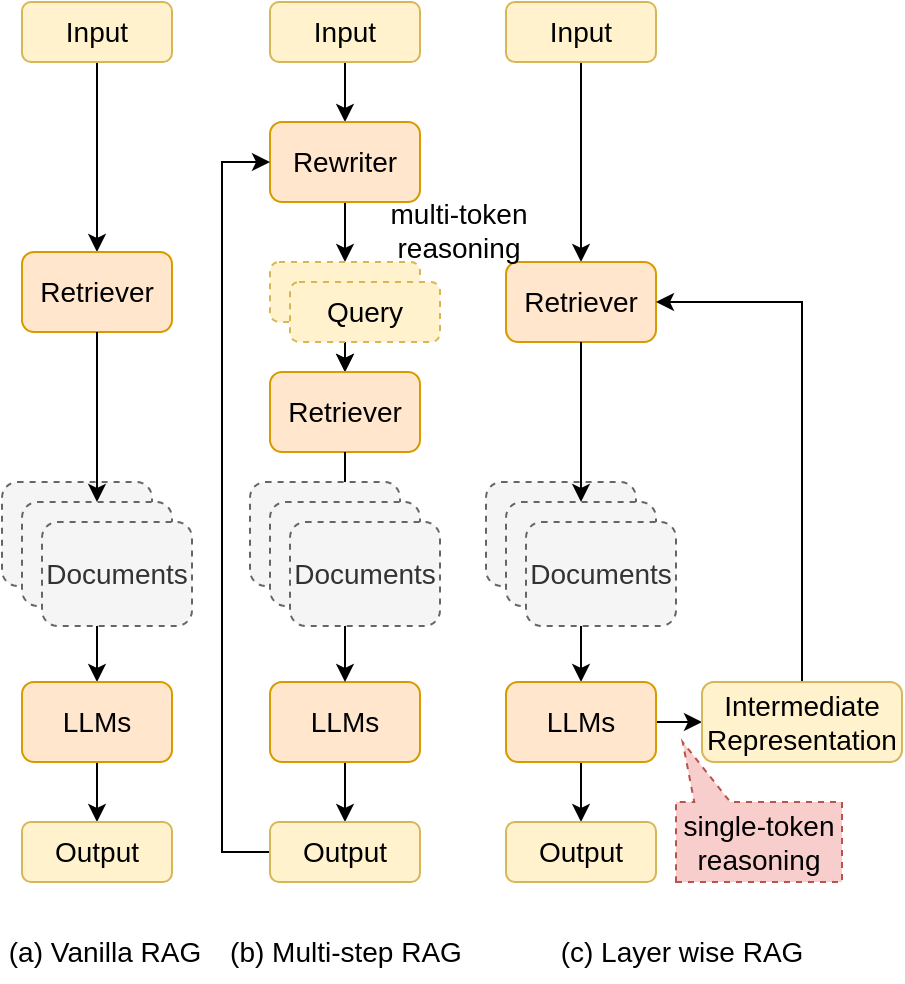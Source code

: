 <mxfile version="25.0.3">
  <diagram name="第 1 页" id="qDqMGGCv3PbkaUbB1aa6">
    <mxGraphModel dx="1434" dy="738" grid="1" gridSize="10" guides="1" tooltips="1" connect="1" arrows="1" fold="1" page="1" pageScale="1" pageWidth="827" pageHeight="1169" math="0" shadow="0">
      <root>
        <mxCell id="0" />
        <mxCell id="1" parent="0" />
        <mxCell id="nXA_iJxp7kX-uLhlYY8G-10" value="" style="edgeStyle=orthogonalEdgeStyle;rounded=0;orthogonalLoop=1;jettySize=auto;html=1;fontSize=14;" edge="1" parent="1" source="nXA_iJxp7kX-uLhlYY8G-2" target="nXA_iJxp7kX-uLhlYY8G-3">
          <mxGeometry relative="1" as="geometry" />
        </mxCell>
        <mxCell id="nXA_iJxp7kX-uLhlYY8G-2" value="Input" style="rounded=1;whiteSpace=wrap;html=1;fontSize=14;fillColor=#fff2cc;strokeColor=#d6b656;" vertex="1" parent="1">
          <mxGeometry x="140" y="360" width="75" height="30" as="geometry" />
        </mxCell>
        <mxCell id="nXA_iJxp7kX-uLhlYY8G-3" value="Retriever" style="rounded=1;whiteSpace=wrap;html=1;fontSize=14;fillColor=#ffe6cc;strokeColor=#d79b00;" vertex="1" parent="1">
          <mxGeometry x="140" y="485" width="75" height="40" as="geometry" />
        </mxCell>
        <mxCell id="nXA_iJxp7kX-uLhlYY8G-4" value="" style="rounded=1;whiteSpace=wrap;html=1;dashed=1;fillColor=#f5f5f5;strokeColor=#666666;fontSize=14;fontColor=#333333;" vertex="1" parent="1">
          <mxGeometry x="130" y="600" width="75" height="52" as="geometry" />
        </mxCell>
        <mxCell id="nXA_iJxp7kX-uLhlYY8G-12" style="edgeStyle=orthogonalEdgeStyle;rounded=0;orthogonalLoop=1;jettySize=auto;html=1;entryX=0.5;entryY=0;entryDx=0;entryDy=0;fontSize=14;" edge="1" parent="1" source="nXA_iJxp7kX-uLhlYY8G-5" target="nXA_iJxp7kX-uLhlYY8G-7">
          <mxGeometry relative="1" as="geometry" />
        </mxCell>
        <mxCell id="nXA_iJxp7kX-uLhlYY8G-5" value="" style="rounded=1;whiteSpace=wrap;html=1;dashed=1;fillColor=#f5f5f5;strokeColor=#666666;fontSize=14;fontColor=#333333;" vertex="1" parent="1">
          <mxGeometry x="140" y="610" width="75" height="52" as="geometry" />
        </mxCell>
        <mxCell id="nXA_iJxp7kX-uLhlYY8G-6" value="Documents" style="rounded=1;whiteSpace=wrap;html=1;dashed=1;fillColor=#f5f5f5;strokeColor=#666666;fontSize=14;fontColor=#333333;" vertex="1" parent="1">
          <mxGeometry x="150" y="620" width="75" height="52" as="geometry" />
        </mxCell>
        <mxCell id="nXA_iJxp7kX-uLhlYY8G-16" value="" style="edgeStyle=orthogonalEdgeStyle;rounded=0;orthogonalLoop=1;jettySize=auto;html=1;fontSize=14;" edge="1" parent="1" source="nXA_iJxp7kX-uLhlYY8G-7" target="nXA_iJxp7kX-uLhlYY8G-9">
          <mxGeometry relative="1" as="geometry" />
        </mxCell>
        <mxCell id="nXA_iJxp7kX-uLhlYY8G-7" value="LLMs" style="rounded=1;whiteSpace=wrap;html=1;fontSize=14;fillColor=#ffe6cc;strokeColor=#d79b00;" vertex="1" parent="1">
          <mxGeometry x="140" y="700" width="75" height="40" as="geometry" />
        </mxCell>
        <mxCell id="nXA_iJxp7kX-uLhlYY8G-9" value="Output" style="rounded=1;whiteSpace=wrap;html=1;fontSize=14;fillColor=#fff2cc;strokeColor=#d6b656;" vertex="1" parent="1">
          <mxGeometry x="140" y="770" width="75" height="30" as="geometry" />
        </mxCell>
        <mxCell id="nXA_iJxp7kX-uLhlYY8G-11" style="edgeStyle=orthogonalEdgeStyle;rounded=0;orthogonalLoop=1;jettySize=auto;html=1;entryX=0.5;entryY=0;entryDx=0;entryDy=0;fontSize=14;" edge="1" parent="1" source="nXA_iJxp7kX-uLhlYY8G-3" target="nXA_iJxp7kX-uLhlYY8G-5">
          <mxGeometry relative="1" as="geometry" />
        </mxCell>
        <mxCell id="nXA_iJxp7kX-uLhlYY8G-18" style="edgeStyle=orthogonalEdgeStyle;rounded=0;orthogonalLoop=1;jettySize=auto;html=1;entryX=0.5;entryY=0;entryDx=0;entryDy=0;fontSize=14;" edge="1" parent="1" source="nXA_iJxp7kX-uLhlYY8G-13" target="nXA_iJxp7kX-uLhlYY8G-14">
          <mxGeometry relative="1" as="geometry" />
        </mxCell>
        <mxCell id="nXA_iJxp7kX-uLhlYY8G-13" value="Input" style="rounded=1;whiteSpace=wrap;html=1;fontSize=14;fillColor=#fff2cc;strokeColor=#d6b656;" vertex="1" parent="1">
          <mxGeometry x="264" y="360" width="75" height="30" as="geometry" />
        </mxCell>
        <mxCell id="nXA_iJxp7kX-uLhlYY8G-19" style="edgeStyle=orthogonalEdgeStyle;rounded=0;orthogonalLoop=1;jettySize=auto;html=1;fontSize=14;" edge="1" parent="1" source="nXA_iJxp7kX-uLhlYY8G-14" target="nXA_iJxp7kX-uLhlYY8G-15">
          <mxGeometry relative="1" as="geometry" />
        </mxCell>
        <mxCell id="nXA_iJxp7kX-uLhlYY8G-14" value="Rewriter" style="rounded=1;whiteSpace=wrap;html=1;fontSize=14;fillColor=#ffe6cc;strokeColor=#d79b00;" vertex="1" parent="1">
          <mxGeometry x="264" y="420" width="75" height="40" as="geometry" />
        </mxCell>
        <mxCell id="nXA_iJxp7kX-uLhlYY8G-21" value="" style="edgeStyle=orthogonalEdgeStyle;rounded=0;orthogonalLoop=1;jettySize=auto;html=1;fontSize=14;" edge="1" parent="1" source="nXA_iJxp7kX-uLhlYY8G-15" target="nXA_iJxp7kX-uLhlYY8G-20">
          <mxGeometry relative="1" as="geometry" />
        </mxCell>
        <mxCell id="nXA_iJxp7kX-uLhlYY8G-22" value="" style="edgeStyle=orthogonalEdgeStyle;rounded=0;orthogonalLoop=1;jettySize=auto;html=1;fontSize=14;" edge="1" parent="1" source="nXA_iJxp7kX-uLhlYY8G-15" target="nXA_iJxp7kX-uLhlYY8G-20">
          <mxGeometry relative="1" as="geometry" />
        </mxCell>
        <mxCell id="nXA_iJxp7kX-uLhlYY8G-15" value="Query" style="rounded=1;whiteSpace=wrap;html=1;fontSize=14;dashed=1;fillColor=#fff2cc;strokeColor=#d6b656;" vertex="1" parent="1">
          <mxGeometry x="264" y="490" width="75" height="30" as="geometry" />
        </mxCell>
        <mxCell id="nXA_iJxp7kX-uLhlYY8G-20" value="Retriever" style="rounded=1;whiteSpace=wrap;html=1;fontSize=14;fillColor=#ffe6cc;strokeColor=#d79b00;" vertex="1" parent="1">
          <mxGeometry x="264" y="545" width="75" height="40" as="geometry" />
        </mxCell>
        <mxCell id="nXA_iJxp7kX-uLhlYY8G-29" value="" style="edgeStyle=orthogonalEdgeStyle;rounded=0;orthogonalLoop=1;jettySize=auto;html=1;fontSize=14;" edge="1" parent="1" source="nXA_iJxp7kX-uLhlYY8G-30" target="nXA_iJxp7kX-uLhlYY8G-31">
          <mxGeometry relative="1" as="geometry" />
        </mxCell>
        <mxCell id="nXA_iJxp7kX-uLhlYY8G-30" value="LLMs" style="rounded=1;whiteSpace=wrap;html=1;fontSize=14;fillColor=#ffe6cc;strokeColor=#d79b00;" vertex="1" parent="1">
          <mxGeometry x="264" y="700" width="75" height="40" as="geometry" />
        </mxCell>
        <mxCell id="nXA_iJxp7kX-uLhlYY8G-33" style="edgeStyle=elbowEdgeStyle;rounded=0;orthogonalLoop=1;jettySize=auto;html=1;fontSize=14;entryX=0;entryY=0.5;entryDx=0;entryDy=0;" edge="1" parent="1" source="nXA_iJxp7kX-uLhlYY8G-31" target="nXA_iJxp7kX-uLhlYY8G-14">
          <mxGeometry relative="1" as="geometry">
            <mxPoint x="260" y="440" as="targetPoint" />
            <Array as="points">
              <mxPoint x="240" y="620" />
            </Array>
          </mxGeometry>
        </mxCell>
        <mxCell id="nXA_iJxp7kX-uLhlYY8G-31" value="Output" style="rounded=1;whiteSpace=wrap;html=1;fontSize=14;fillColor=#fff2cc;strokeColor=#d6b656;" vertex="1" parent="1">
          <mxGeometry x="264" y="770" width="75" height="30" as="geometry" />
        </mxCell>
        <mxCell id="nXA_iJxp7kX-uLhlYY8G-32" style="edgeStyle=orthogonalEdgeStyle;rounded=0;orthogonalLoop=1;jettySize=auto;html=1;entryX=0.5;entryY=0;entryDx=0;entryDy=0;fontSize=14;" edge="1" parent="1" source="nXA_iJxp7kX-uLhlYY8G-26" target="nXA_iJxp7kX-uLhlYY8G-30">
          <mxGeometry relative="1" as="geometry" />
        </mxCell>
        <mxCell id="nXA_iJxp7kX-uLhlYY8G-28" style="edgeStyle=orthogonalEdgeStyle;rounded=0;orthogonalLoop=1;jettySize=auto;html=1;entryX=0.5;entryY=0;entryDx=0;entryDy=0;fontSize=14;" edge="1" parent="1" source="nXA_iJxp7kX-uLhlYY8G-20" target="nXA_iJxp7kX-uLhlYY8G-26">
          <mxGeometry relative="1" as="geometry" />
        </mxCell>
        <mxCell id="nXA_iJxp7kX-uLhlYY8G-35" value="Query" style="rounded=1;whiteSpace=wrap;html=1;fontSize=14;dashed=1;fillColor=#fff2cc;strokeColor=#d6b656;" vertex="1" parent="1">
          <mxGeometry x="274" y="500" width="75" height="30" as="geometry" />
        </mxCell>
        <mxCell id="nXA_iJxp7kX-uLhlYY8G-37" value="" style="edgeStyle=orthogonalEdgeStyle;rounded=0;orthogonalLoop=1;jettySize=auto;html=1;fontSize=14;" edge="1" parent="1" source="nXA_iJxp7kX-uLhlYY8G-38" target="nXA_iJxp7kX-uLhlYY8G-39">
          <mxGeometry relative="1" as="geometry" />
        </mxCell>
        <mxCell id="nXA_iJxp7kX-uLhlYY8G-38" value="Input" style="rounded=1;whiteSpace=wrap;html=1;fontSize=14;fillColor=#fff2cc;strokeColor=#d6b656;" vertex="1" parent="1">
          <mxGeometry x="382" y="360" width="75" height="30" as="geometry" />
        </mxCell>
        <mxCell id="nXA_iJxp7kX-uLhlYY8G-39" value="Retriever" style="rounded=1;whiteSpace=wrap;html=1;fontSize=14;fillColor=#ffe6cc;strokeColor=#d79b00;" vertex="1" parent="1">
          <mxGeometry x="382" y="490" width="75" height="40" as="geometry" />
        </mxCell>
        <mxCell id="nXA_iJxp7kX-uLhlYY8G-40" value="" style="rounded=1;whiteSpace=wrap;html=1;dashed=1;fillColor=#f5f5f5;strokeColor=#666666;fontSize=14;fontColor=#333333;" vertex="1" parent="1">
          <mxGeometry x="372" y="600" width="75" height="52" as="geometry" />
        </mxCell>
        <mxCell id="nXA_iJxp7kX-uLhlYY8G-41" style="edgeStyle=orthogonalEdgeStyle;rounded=0;orthogonalLoop=1;jettySize=auto;html=1;entryX=0.5;entryY=0;entryDx=0;entryDy=0;fontSize=14;" edge="1" parent="1" source="nXA_iJxp7kX-uLhlYY8G-42" target="nXA_iJxp7kX-uLhlYY8G-45">
          <mxGeometry relative="1" as="geometry" />
        </mxCell>
        <mxCell id="nXA_iJxp7kX-uLhlYY8G-42" value="" style="rounded=1;whiteSpace=wrap;html=1;dashed=1;fillColor=#f5f5f5;strokeColor=#666666;fontSize=14;fontColor=#333333;" vertex="1" parent="1">
          <mxGeometry x="382" y="610" width="75" height="52" as="geometry" />
        </mxCell>
        <mxCell id="nXA_iJxp7kX-uLhlYY8G-43" value="Documents" style="rounded=1;whiteSpace=wrap;html=1;dashed=1;fillColor=#f5f5f5;strokeColor=#666666;fontSize=14;fontColor=#333333;" vertex="1" parent="1">
          <mxGeometry x="392" y="620" width="75" height="52" as="geometry" />
        </mxCell>
        <mxCell id="nXA_iJxp7kX-uLhlYY8G-44" value="" style="edgeStyle=orthogonalEdgeStyle;rounded=0;orthogonalLoop=1;jettySize=auto;html=1;fontSize=14;" edge="1" parent="1" source="nXA_iJxp7kX-uLhlYY8G-45" target="nXA_iJxp7kX-uLhlYY8G-46">
          <mxGeometry relative="1" as="geometry" />
        </mxCell>
        <mxCell id="nXA_iJxp7kX-uLhlYY8G-58" style="edgeStyle=orthogonalEdgeStyle;rounded=0;orthogonalLoop=1;jettySize=auto;html=1;entryX=0;entryY=0.5;entryDx=0;entryDy=0;" edge="1" parent="1" source="nXA_iJxp7kX-uLhlYY8G-45" target="nXA_iJxp7kX-uLhlYY8G-57">
          <mxGeometry relative="1" as="geometry" />
        </mxCell>
        <mxCell id="nXA_iJxp7kX-uLhlYY8G-45" value="LLMs" style="rounded=1;whiteSpace=wrap;html=1;fontSize=14;fillColor=#ffe6cc;strokeColor=#d79b00;" vertex="1" parent="1">
          <mxGeometry x="382" y="700" width="75" height="40" as="geometry" />
        </mxCell>
        <mxCell id="nXA_iJxp7kX-uLhlYY8G-46" value="Output" style="rounded=1;whiteSpace=wrap;html=1;fontSize=14;fillColor=#fff2cc;strokeColor=#d6b656;" vertex="1" parent="1">
          <mxGeometry x="382" y="770" width="75" height="30" as="geometry" />
        </mxCell>
        <mxCell id="nXA_iJxp7kX-uLhlYY8G-47" style="edgeStyle=orthogonalEdgeStyle;rounded=0;orthogonalLoop=1;jettySize=auto;html=1;entryX=0.5;entryY=0;entryDx=0;entryDy=0;fontSize=14;" edge="1" parent="1" source="nXA_iJxp7kX-uLhlYY8G-39" target="nXA_iJxp7kX-uLhlYY8G-42">
          <mxGeometry relative="1" as="geometry" />
        </mxCell>
        <mxCell id="nXA_iJxp7kX-uLhlYY8G-25" value="" style="rounded=1;whiteSpace=wrap;html=1;dashed=1;fillColor=#f5f5f5;strokeColor=#666666;fontSize=14;fontColor=#333333;" vertex="1" parent="1">
          <mxGeometry x="254" y="600" width="75" height="52" as="geometry" />
        </mxCell>
        <mxCell id="nXA_iJxp7kX-uLhlYY8G-26" value="" style="rounded=1;whiteSpace=wrap;html=1;dashed=1;fillColor=#f5f5f5;strokeColor=#666666;fontSize=14;fontColor=#333333;" vertex="1" parent="1">
          <mxGeometry x="264" y="610" width="75" height="52" as="geometry" />
        </mxCell>
        <mxCell id="nXA_iJxp7kX-uLhlYY8G-27" value="Documents" style="rounded=1;whiteSpace=wrap;html=1;dashed=1;fillColor=#f5f5f5;strokeColor=#666666;fontSize=14;fontColor=#333333;" vertex="1" parent="1">
          <mxGeometry x="274" y="620" width="75" height="52" as="geometry" />
        </mxCell>
        <mxCell id="nXA_iJxp7kX-uLhlYY8G-59" style="edgeStyle=elbowEdgeStyle;rounded=0;orthogonalLoop=1;jettySize=auto;html=1;entryX=1;entryY=0.5;entryDx=0;entryDy=0;elbow=vertical;exitX=0.5;exitY=0;exitDx=0;exitDy=0;" edge="1" parent="1" source="nXA_iJxp7kX-uLhlYY8G-57" target="nXA_iJxp7kX-uLhlYY8G-39">
          <mxGeometry relative="1" as="geometry">
            <Array as="points">
              <mxPoint x="500" y="510" />
            </Array>
          </mxGeometry>
        </mxCell>
        <mxCell id="nXA_iJxp7kX-uLhlYY8G-57" value="Intermediate&lt;div&gt;Representation&lt;/div&gt;" style="rounded=1;whiteSpace=wrap;html=1;fontSize=14;fillColor=#fff2cc;strokeColor=#d6b656;" vertex="1" parent="1">
          <mxGeometry x="480" y="700" width="100" height="40" as="geometry" />
        </mxCell>
        <mxCell id="nXA_iJxp7kX-uLhlYY8G-60" value="(a) Vanilla RAG" style="text;html=1;align=center;verticalAlign=middle;whiteSpace=wrap;rounded=0;fontSize=14;" vertex="1" parent="1">
          <mxGeometry x="130" y="820" width="102.5" height="30" as="geometry" />
        </mxCell>
        <mxCell id="nXA_iJxp7kX-uLhlYY8G-61" value="(b) Multi-step RAG" style="text;html=1;align=center;verticalAlign=middle;whiteSpace=wrap;rounded=0;fontSize=14;" vertex="1" parent="1">
          <mxGeometry x="240.75" y="820" width="121.5" height="30" as="geometry" />
        </mxCell>
        <mxCell id="nXA_iJxp7kX-uLhlYY8G-62" value="(c) Layer wise RAG" style="text;html=1;align=center;verticalAlign=middle;whiteSpace=wrap;rounded=0;fontSize=14;" vertex="1" parent="1">
          <mxGeometry x="400" y="820" width="140" height="30" as="geometry" />
        </mxCell>
        <mxCell id="nXA_iJxp7kX-uLhlYY8G-63" value="multi-token reasoning" style="text;html=1;align=center;verticalAlign=middle;whiteSpace=wrap;rounded=0;fontSize=14;" vertex="1" parent="1">
          <mxGeometry x="317" y="459" width="83" height="30" as="geometry" />
        </mxCell>
        <mxCell id="nXA_iJxp7kX-uLhlYY8G-66" value="&lt;span style=&quot;font-size: 14px;&quot;&gt;single-token reasoning&lt;/span&gt;" style="shape=callout;whiteSpace=wrap;html=1;perimeter=calloutPerimeter;flipH=0;flipV=1;position2=0.04;size=30;position=0.11;base=18;fillColor=#f8cecc;strokeColor=#b85450;dashed=1;" vertex="1" parent="1">
          <mxGeometry x="467" y="730" width="83" height="70" as="geometry" />
        </mxCell>
      </root>
    </mxGraphModel>
  </diagram>
</mxfile>

